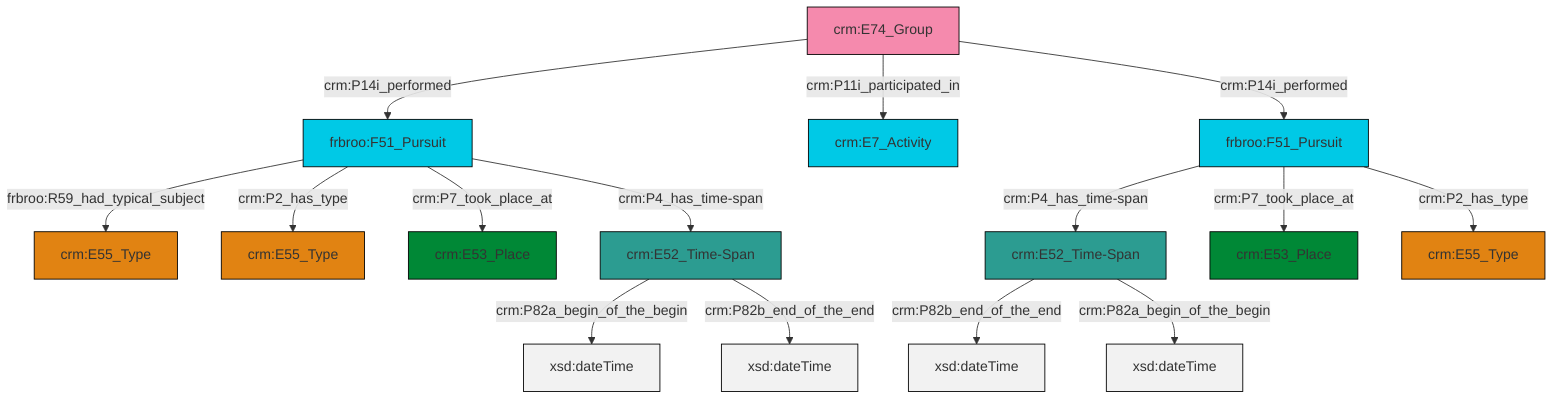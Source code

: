 graph TD
classDef Literal fill:#f2f2f2,stroke:#000000;
classDef CRM_Entity fill:#FFFFFF,stroke:#000000;
classDef Temporal_Entity fill:#00C9E6, stroke:#000000;
classDef Type fill:#E18312, stroke:#000000;
classDef Time-Span fill:#2C9C91, stroke:#000000;
classDef Appellation fill:#FFEB7F, stroke:#000000;
classDef Place fill:#008836, stroke:#000000;
classDef Persistent_Item fill:#B266B2, stroke:#000000;
classDef Conceptual_Object fill:#FFD700, stroke:#000000;
classDef Physical_Thing fill:#D2B48C, stroke:#000000;
classDef Actor fill:#f58aad, stroke:#000000;
classDef PC_Classes fill:#4ce600, stroke:#000000;
classDef Multi fill:#cccccc,stroke:#000000;

0["crm:E74_Group"]:::Actor -->|crm:P14i_performed| 1["frbroo:F51_Pursuit"]:::Temporal_Entity
1["frbroo:F51_Pursuit"]:::Temporal_Entity -->|frbroo:R59_had_typical_subject| 4["crm:E55_Type"]:::Type
6["frbroo:F51_Pursuit"]:::Temporal_Entity -->|crm:P4_has_time-span| 7["crm:E52_Time-Span"]:::Time-Span
7["crm:E52_Time-Span"]:::Time-Span -->|crm:P82b_end_of_the_end| 8[xsd:dateTime]:::Literal
2["crm:E52_Time-Span"]:::Time-Span -->|crm:P82a_begin_of_the_begin| 9[xsd:dateTime]:::Literal
6["frbroo:F51_Pursuit"]:::Temporal_Entity -->|crm:P7_took_place_at| 12["crm:E53_Place"]:::Place
0["crm:E74_Group"]:::Actor -->|crm:P11i_participated_in| 15["crm:E7_Activity"]:::Temporal_Entity
1["frbroo:F51_Pursuit"]:::Temporal_Entity -->|crm:P2_has_type| 10["crm:E55_Type"]:::Type
6["frbroo:F51_Pursuit"]:::Temporal_Entity -->|crm:P2_has_type| 16["crm:E55_Type"]:::Type
1["frbroo:F51_Pursuit"]:::Temporal_Entity -->|crm:P7_took_place_at| 20["crm:E53_Place"]:::Place
7["crm:E52_Time-Span"]:::Time-Span -->|crm:P82a_begin_of_the_begin| 21[xsd:dateTime]:::Literal
2["crm:E52_Time-Span"]:::Time-Span -->|crm:P82b_end_of_the_end| 23[xsd:dateTime]:::Literal
1["frbroo:F51_Pursuit"]:::Temporal_Entity -->|crm:P4_has_time-span| 2["crm:E52_Time-Span"]:::Time-Span
0["crm:E74_Group"]:::Actor -->|crm:P14i_performed| 6["frbroo:F51_Pursuit"]:::Temporal_Entity